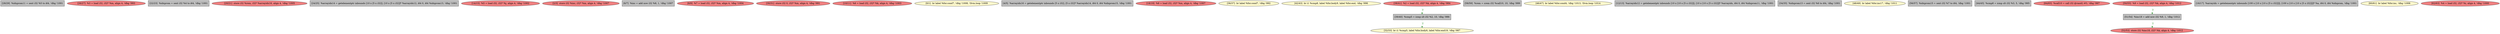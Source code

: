 
digraph G {


node557 [fillcolor=grey,label="[28/29]  %idxprom11 = sext i32 %5 to i64, !dbg !1001",shape=rectangle,style=filled ]
node556 [fillcolor=lightcoral,label="[26/27]  %3 = load i32, i32* %m, align 4, !dbg !993",shape=ellipse,style=filled ]
node553 [fillcolor=grey,label="[22/23]  %idxprom = sext i32 %4 to i64, !dbg !1001",shape=rectangle,style=filled ]
node552 [fillcolor=lightcoral,label="[20/21]  store i32 %rem, i32* %arrayidx16, align 4, !dbg !1005",shape=ellipse,style=filled ]
node555 [fillcolor=grey,label="[24/25]  %arrayidx14 = getelementptr inbounds [10 x [5 x i32]], [10 x [5 x i32]]* %arrayidx12, i64 0, i64 %idxprom13, !dbg !1001",shape=rectangle,style=filled ]
node551 [fillcolor=lightcoral,label="[14/15]  %5 = load i32, i32* %j, align 4, !dbg !1002",shape=ellipse,style=filled ]
node549 [fillcolor=lightcoral,label="[2/3]  store i32 %inc, i32* %m, align 4, !dbg !1007",shape=ellipse,style=filled ]
node547 [fillcolor=grey,label="[6/7]  %inc = add nsw i32 %8, 1, !dbg !1007",shape=rectangle,style=filled ]
node546 [fillcolor=lightcoral,label="[8/9]  %7 = load i32, i32* %m, align 4, !dbg !1004",shape=ellipse,style=filled ]
node558 [fillcolor=lightcoral,label="[30/31]  store i32 0, i32* %m, align 4, !dbg !991",shape=ellipse,style=filled ]
node545 [fillcolor=lightcoral,label="[10/11]  %6 = load i32, i32* %k, align 4, !dbg !1003",shape=ellipse,style=filled ]
node544 [fillcolor=lemonchiffon,label="[0/1]  br label %for.cond7, !dbg !1008, !llvm.loop !1009",shape=ellipse,style=filled ]
node543 [fillcolor=grey,label="[4/5]  %arrayidx16 = getelementptr inbounds [5 x i32], [5 x i32]* %arrayidx14, i64 0, i64 %idxprom15, !dbg !1001",shape=rectangle,style=filled ]
node554 [fillcolor=lightcoral,label="[18/19]  %8 = load i32, i32* %m, align 4, !dbg !1007",shape=ellipse,style=filled ]
node527 [fillcolor=lemonchiffon,label="[36/37]  br label %for.cond7, !dbg !992",shape=ellipse,style=filled ]
node530 [fillcolor=lemonchiffon,label="[42/43]  br i1 %cmp8, label %for.body9, label %for.end, !dbg !996",shape=ellipse,style=filled ]
node529 [fillcolor=grey,label="[39/40]  %cmp5 = icmp slt i32 %2, 10, !dbg !986",shape=rectangle,style=filled ]
node541 [fillcolor=grey,label="[58/59]  %rem = srem i32 %call10, 10, !dbg !999",shape=rectangle,style=filled ]
node528 [fillcolor=lightcoral,label="[38/41]  %2 = load i32, i32* %k, align 4, !dbg !984",shape=ellipse,style=filled ]
node532 [fillcolor=lemonchiffon,label="[46/47]  br label %for.cond4, !dbg !1013, !llvm.loop !1014",shape=ellipse,style=filled ]
node550 [fillcolor=grey,label="[12/13]  %arrayidx12 = getelementptr inbounds [10 x [10 x [5 x i32]]], [10 x [10 x [5 x i32]]]* %arrayidx, i64 0, i64 %idxprom11, !dbg !1001",shape=rectangle,style=filled ]
node526 [fillcolor=grey,label="[34/35]  %idxprom13 = sext i32 %6 to i64, !dbg !1001",shape=rectangle,style=filled ]
node533 [fillcolor=lemonchiffon,label="[48/49]  br label %for.inc17, !dbg !1011",shape=ellipse,style=filled ]
node540 [fillcolor=grey,label="[56/57]  %idxprom15 = sext i32 %7 to i64, !dbg !1001",shape=rectangle,style=filled ]
node542 [fillcolor=lemonchiffon,label="[32/33]  br i1 %cmp5, label %for.body6, label %for.end19, !dbg !987",shape=ellipse,style=filled ]
node531 [fillcolor=grey,label="[44/45]  %cmp8 = icmp slt i32 %3, 5, !dbg !995",shape=rectangle,style=filled ]
node535 [fillcolor=lightcoral,label="[64/65]  %call10 = call i32 @rand() #3, !dbg !997",shape=ellipse,style=filled ]
node536 [fillcolor=lightcoral,label="[50/55]  %9 = load i32, i32* %k, align 4, !dbg !1012",shape=ellipse,style=filled ]
node548 [fillcolor=grey,label="[16/17]  %arrayidx = getelementptr inbounds [100 x [10 x [10 x [5 x i32]]]], [100 x [10 x [10 x [5 x i32]]]]* %a, i64 0, i64 %idxprom, !dbg !1001",shape=rectangle,style=filled ]
node534 [fillcolor=lightcoral,label="[52/53]  store i32 %inc18, i32* %k, align 4, !dbg !1012",shape=ellipse,style=filled ]
node537 [fillcolor=lemonchiffon,label="[60/61]  br label %for.inc, !dbg !1006",shape=ellipse,style=filled ]
node538 [fillcolor=lightcoral,label="[62/63]  %4 = load i32, i32* %i, align 4, !dbg !1000",shape=ellipse,style=filled ]
node539 [fillcolor=grey,label="[51/54]  %inc18 = add nsw i32 %9, 1, !dbg !1012",shape=rectangle,style=filled ]

node536->node539 [style=dotted,color=forestgreen,label="T",fontcolor=forestgreen ]
node539->node534 [style=dotted,color=forestgreen,label="T",fontcolor=forestgreen ]
node528->node529 [style=dotted,color=forestgreen,label="T",fontcolor=forestgreen ]
node529->node542 [style=dotted,color=forestgreen,label="T",fontcolor=forestgreen ]


}
